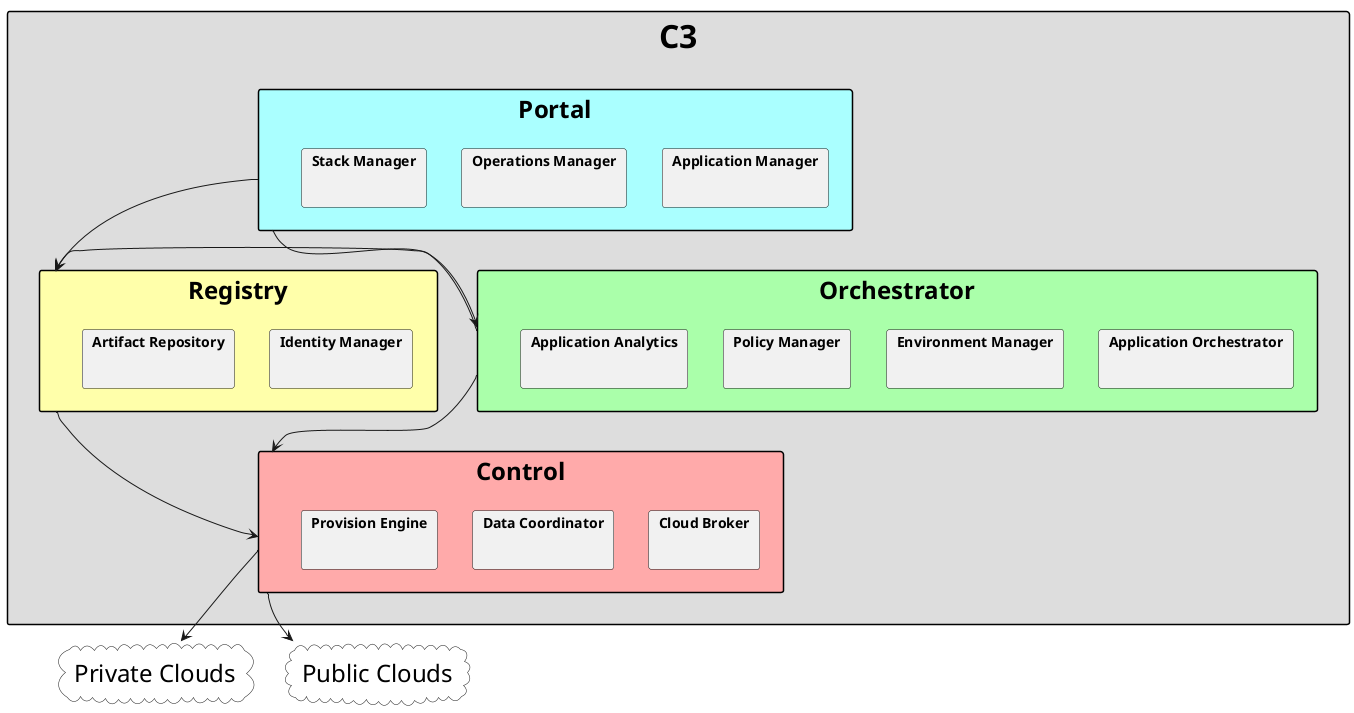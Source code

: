 @startuml

skinparam packageStyle rect

package <size:32>C3</size> #dddddd {
    package "<size:24>Portal</size>" as P #aaffff {
        package "Application Manager" { }
        package "Operations Manager" { }
        package "Stack Manager" { }
    }
    package "<size:24>Orchestrator</size>" as O #aaffaa {
        package "Application Orchestrator" { }
        package "Environment Manager" { }
        package "Policy Manager" { }
        package "Application Analytics" { }
    }
    package "<size:24>Registry</size>" as R #ffffaa {
        package "Identity Manager" { }
        package "Artifact Repository" { }
    }

    package "<size:24>Control</size>" as C #ffaaaa {
        package "Cloud Broker" { }
        package "Data Coordinator" { }
        package "Provision Engine" { }
    }
}

cloud "<size:24>Private Clouds</size>" as Private #ffffff {
}

cloud "<size:24>Public Clouds</size>" as Public #ffffff {
}

P --> O
P -> R
O -> R
R --> C
O --> C

C --> Private
C --> Public

@enduml

